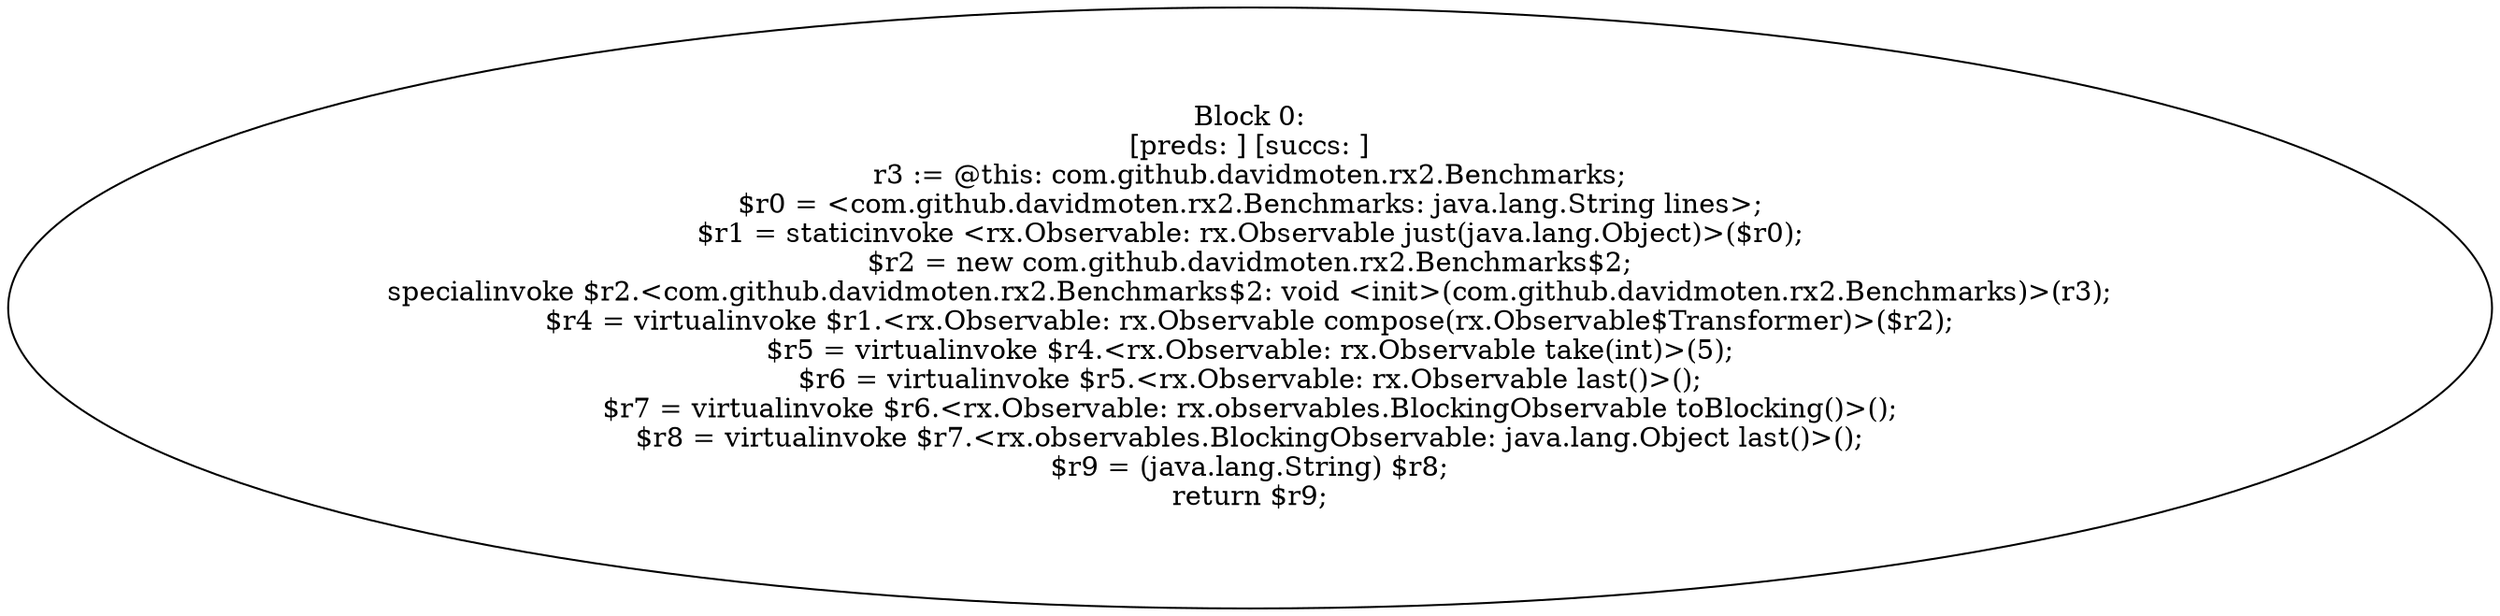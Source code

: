 digraph "unitGraph" {
    "Block 0:
[preds: ] [succs: ]
r3 := @this: com.github.davidmoten.rx2.Benchmarks;
$r0 = <com.github.davidmoten.rx2.Benchmarks: java.lang.String lines>;
$r1 = staticinvoke <rx.Observable: rx.Observable just(java.lang.Object)>($r0);
$r2 = new com.github.davidmoten.rx2.Benchmarks$2;
specialinvoke $r2.<com.github.davidmoten.rx2.Benchmarks$2: void <init>(com.github.davidmoten.rx2.Benchmarks)>(r3);
$r4 = virtualinvoke $r1.<rx.Observable: rx.Observable compose(rx.Observable$Transformer)>($r2);
$r5 = virtualinvoke $r4.<rx.Observable: rx.Observable take(int)>(5);
$r6 = virtualinvoke $r5.<rx.Observable: rx.Observable last()>();
$r7 = virtualinvoke $r6.<rx.Observable: rx.observables.BlockingObservable toBlocking()>();
$r8 = virtualinvoke $r7.<rx.observables.BlockingObservable: java.lang.Object last()>();
$r9 = (java.lang.String) $r8;
return $r9;
"
}
